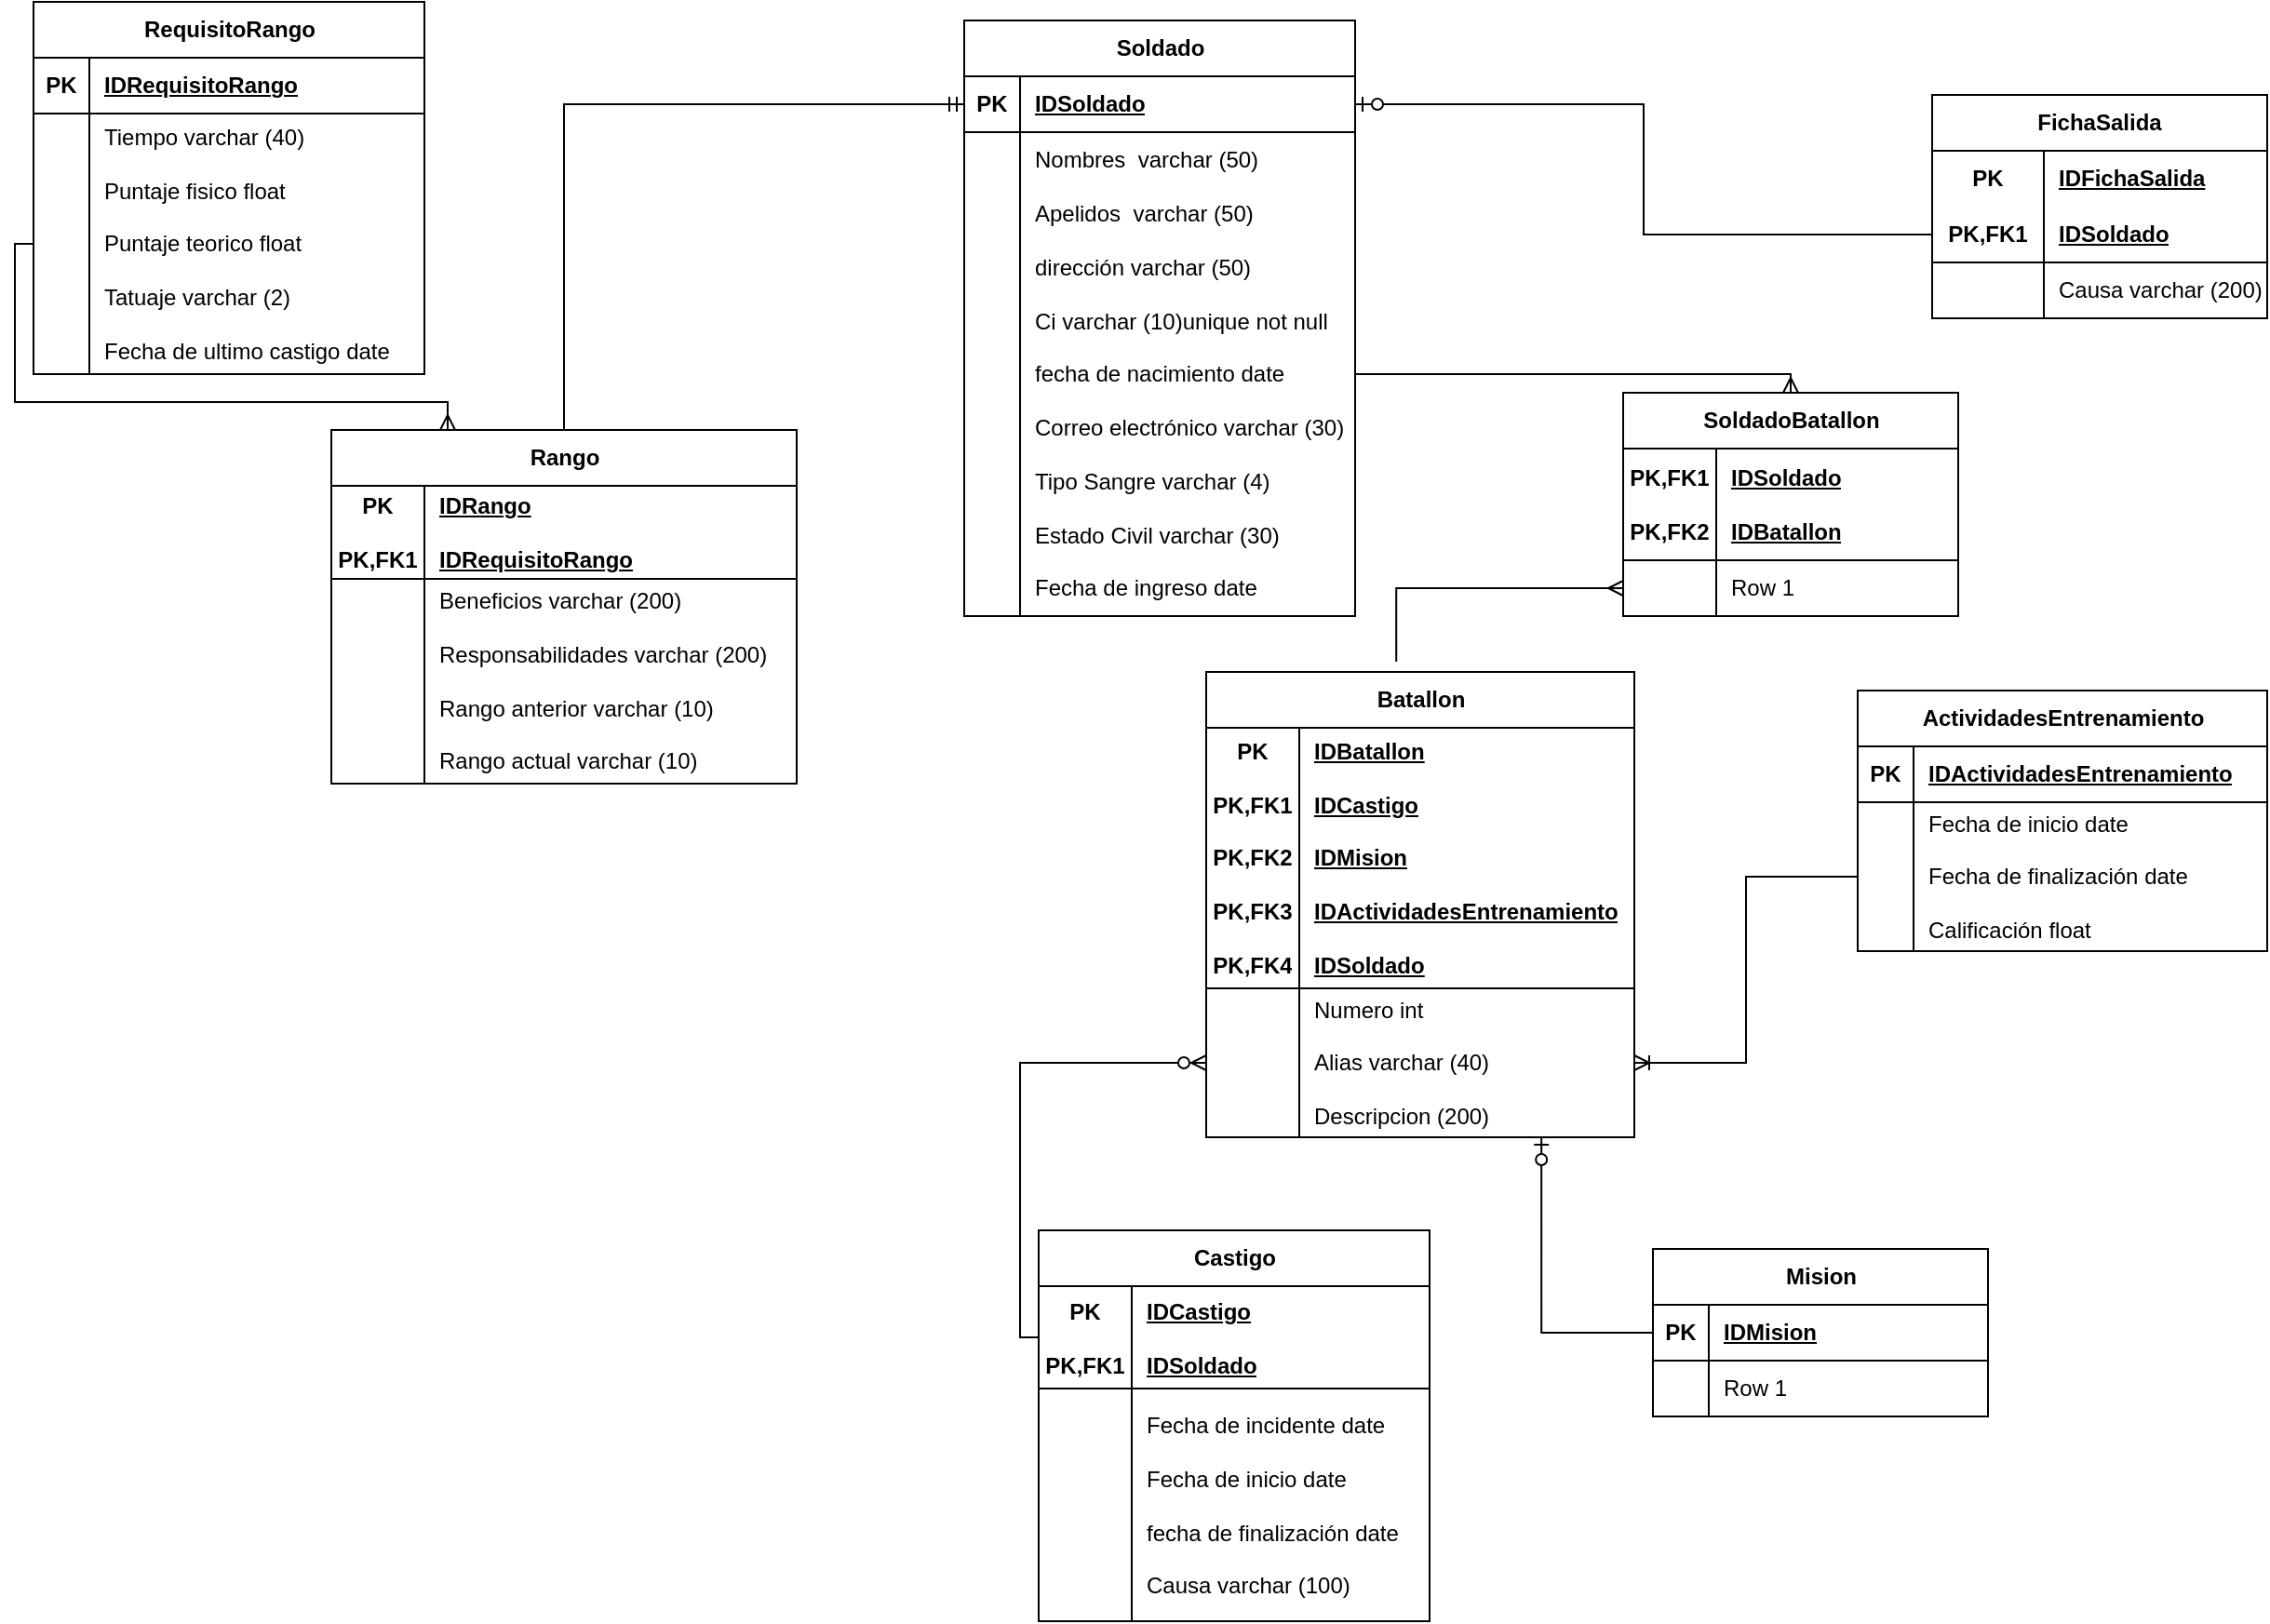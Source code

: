 <mxfile version="22.0.8" type="github">
  <diagram name="Página-1" id="I5onVM6MA086q2riRfuM">
    <mxGraphModel dx="1760" dy="435" grid="1" gridSize="10" guides="1" tooltips="1" connect="1" arrows="1" fold="1" page="1" pageScale="1" pageWidth="827" pageHeight="1169" math="0" shadow="0">
      <root>
        <mxCell id="0" />
        <mxCell id="1" parent="0" />
        <mxCell id="UCRL8LSPZH1KfcMTxocu-1" value="Soldado" style="shape=table;startSize=30;container=1;collapsible=1;childLayout=tableLayout;fixedRows=1;rowLines=0;fontStyle=1;align=center;resizeLast=1;html=1;" parent="1" vertex="1">
          <mxGeometry x="60" y="30" width="210" height="320" as="geometry" />
        </mxCell>
        <mxCell id="UCRL8LSPZH1KfcMTxocu-2" value="" style="shape=tableRow;horizontal=0;startSize=0;swimlaneHead=0;swimlaneBody=0;fillColor=none;collapsible=0;dropTarget=0;points=[[0,0.5],[1,0.5]];portConstraint=eastwest;top=0;left=0;right=0;bottom=1;" parent="UCRL8LSPZH1KfcMTxocu-1" vertex="1">
          <mxGeometry y="30" width="210" height="30" as="geometry" />
        </mxCell>
        <mxCell id="UCRL8LSPZH1KfcMTxocu-3" value="PK" style="shape=partialRectangle;connectable=0;fillColor=none;top=0;left=0;bottom=0;right=0;fontStyle=1;overflow=hidden;whiteSpace=wrap;html=1;" parent="UCRL8LSPZH1KfcMTxocu-2" vertex="1">
          <mxGeometry width="30" height="30" as="geometry">
            <mxRectangle width="30" height="30" as="alternateBounds" />
          </mxGeometry>
        </mxCell>
        <mxCell id="UCRL8LSPZH1KfcMTxocu-4" value="IDSoldado" style="shape=partialRectangle;connectable=0;fillColor=none;top=0;left=0;bottom=0;right=0;align=left;spacingLeft=6;fontStyle=5;overflow=hidden;whiteSpace=wrap;html=1;" parent="UCRL8LSPZH1KfcMTxocu-2" vertex="1">
          <mxGeometry x="30" width="180" height="30" as="geometry">
            <mxRectangle width="180" height="30" as="alternateBounds" />
          </mxGeometry>
        </mxCell>
        <mxCell id="UCRL8LSPZH1KfcMTxocu-5" value="" style="shape=tableRow;horizontal=0;startSize=0;swimlaneHead=0;swimlaneBody=0;fillColor=none;collapsible=0;dropTarget=0;points=[[0,0.5],[1,0.5]];portConstraint=eastwest;top=0;left=0;right=0;bottom=0;" parent="UCRL8LSPZH1KfcMTxocu-1" vertex="1">
          <mxGeometry y="60" width="210" height="260" as="geometry" />
        </mxCell>
        <mxCell id="UCRL8LSPZH1KfcMTxocu-6" value="" style="shape=partialRectangle;connectable=0;fillColor=none;top=0;left=0;bottom=0;right=0;editable=1;overflow=hidden;whiteSpace=wrap;html=1;" parent="UCRL8LSPZH1KfcMTxocu-5" vertex="1">
          <mxGeometry width="30" height="260" as="geometry">
            <mxRectangle width="30" height="260" as="alternateBounds" />
          </mxGeometry>
        </mxCell>
        <mxCell id="UCRL8LSPZH1KfcMTxocu-7" value="&lt;font style=&quot;border-color: var(--border-color); vertical-align: inherit;&quot;&gt;Nombres&amp;nbsp;&lt;/font&gt;&lt;font style=&quot;border-color: var(--border-color); vertical-align: inherit;&quot;&gt;&amp;nbsp;varchar (50)&lt;/font&gt;&lt;br style=&quot;border-color: var(--border-color);&quot;&gt;&lt;br style=&quot;border-color: var(--border-color);&quot;&gt;&lt;font style=&quot;border-color: var(--border-color); vertical-align: inherit;&quot;&gt;&lt;font style=&quot;border-color: var(--border-color); vertical-align: inherit;&quot;&gt;&lt;font style=&quot;border-color: var(--border-color); vertical-align: inherit;&quot;&gt;&lt;font style=&quot;border-color: var(--border-color); vertical-align: inherit;&quot;&gt;&lt;font style=&quot;border-color: var(--border-color); vertical-align: inherit;&quot;&gt;&lt;font style=&quot;border-color: var(--border-color); vertical-align: inherit;&quot;&gt;&lt;font style=&quot;border-color: var(--border-color); vertical-align: inherit;&quot;&gt;&lt;font style=&quot;border-color: var(--border-color); vertical-align: inherit;&quot;&gt;&lt;font style=&quot;border-color: var(--border-color); vertical-align: inherit;&quot;&gt;&lt;font style=&quot;border-color: var(--border-color); vertical-align: inherit;&quot;&gt;&lt;font style=&quot;border-color: var(--border-color); vertical-align: inherit;&quot;&gt;&lt;font style=&quot;border-color: var(--border-color); vertical-align: inherit;&quot;&gt;&lt;font style=&quot;border-color: var(--border-color); vertical-align: inherit;&quot;&gt;&lt;font style=&quot;border-color: var(--border-color); vertical-align: inherit;&quot;&gt;&lt;font style=&quot;border-color: var(--border-color); vertical-align: inherit;&quot;&gt;&lt;font style=&quot;border-color: var(--border-color); vertical-align: inherit;&quot;&gt;&lt;font style=&quot;border-color: var(--border-color); vertical-align: inherit;&quot;&gt;&lt;font style=&quot;border-color: var(--border-color); vertical-align: inherit;&quot;&gt;&lt;font style=&quot;border-color: var(--border-color); vertical-align: inherit;&quot;&gt;&lt;font style=&quot;border-color: var(--border-color); vertical-align: inherit;&quot;&gt;&lt;font style=&quot;border-color: var(--border-color); vertical-align: inherit;&quot;&gt;Apelidos&amp;nbsp;&lt;/font&gt;&lt;/font&gt;&lt;/font&gt;&lt;/font&gt;&lt;/font&gt;&lt;/font&gt;&lt;/font&gt;&lt;/font&gt;&lt;/font&gt;&lt;/font&gt;&lt;/font&gt;&lt;/font&gt;&lt;/font&gt;&lt;/font&gt;&lt;/font&gt;&lt;/font&gt;&lt;/font&gt;&lt;/font&gt;&lt;/font&gt;&lt;/font&gt;&lt;font style=&quot;border-color: var(--border-color); vertical-align: inherit;&quot;&gt;&lt;font style=&quot;border-color: var(--border-color); vertical-align: inherit;&quot;&gt;&lt;font style=&quot;border-color: var(--border-color); vertical-align: inherit;&quot;&gt;&lt;font style=&quot;border-color: var(--border-color); vertical-align: inherit;&quot;&gt;&lt;font style=&quot;border-color: var(--border-color); vertical-align: inherit;&quot;&gt;&lt;font style=&quot;border-color: var(--border-color); vertical-align: inherit;&quot;&gt;&lt;font style=&quot;border-color: var(--border-color); vertical-align: inherit;&quot;&gt;&lt;font style=&quot;border-color: var(--border-color); vertical-align: inherit;&quot;&gt;&amp;nbsp;varchar (50)&lt;/font&gt;&lt;/font&gt;&lt;/font&gt;&lt;/font&gt;&lt;/font&gt;&lt;/font&gt;&lt;/font&gt;&lt;/font&gt;&lt;br style=&quot;border-color: var(--border-color);&quot;&gt;&lt;/font&gt;&lt;br style=&quot;border-color: var(--border-color);&quot;&gt;&lt;font style=&quot;border-color: var(--border-color); vertical-align: inherit;&quot;&gt;&lt;font style=&quot;border-color: var(--border-color); vertical-align: inherit;&quot;&gt;&lt;font style=&quot;border-color: var(--border-color); vertical-align: inherit;&quot;&gt;&lt;font style=&quot;border-color: var(--border-color); vertical-align: inherit;&quot;&gt;&lt;font style=&quot;border-color: var(--border-color); vertical-align: inherit;&quot;&gt;&lt;font style=&quot;border-color: var(--border-color); vertical-align: inherit;&quot;&gt;&lt;font style=&quot;border-color: var(--border-color); vertical-align: inherit;&quot;&gt;&lt;font style=&quot;border-color: var(--border-color); vertical-align: inherit;&quot;&gt;&lt;font style=&quot;border-color: var(--border-color); vertical-align: inherit;&quot;&gt;&lt;font style=&quot;border-color: var(--border-color); vertical-align: inherit;&quot;&gt;&lt;font style=&quot;border-color: var(--border-color); vertical-align: inherit;&quot;&gt;&lt;font style=&quot;border-color: var(--border-color); vertical-align: inherit;&quot;&gt;&lt;font style=&quot;border-color: var(--border-color); vertical-align: inherit;&quot;&gt;&lt;font style=&quot;border-color: var(--border-color); vertical-align: inherit;&quot;&gt;&lt;font style=&quot;border-color: var(--border-color); vertical-align: inherit;&quot;&gt;&lt;font style=&quot;border-color: var(--border-color); vertical-align: inherit;&quot;&gt;&lt;font style=&quot;border-color: var(--border-color); vertical-align: inherit;&quot;&gt;dirección&amp;nbsp;&lt;/font&gt;&lt;/font&gt;&lt;/font&gt;&lt;/font&gt;&lt;/font&gt;&lt;/font&gt;&lt;/font&gt;&lt;/font&gt;&lt;/font&gt;&lt;/font&gt;&lt;/font&gt;&lt;/font&gt;&lt;/font&gt;&lt;/font&gt;&lt;/font&gt;&lt;/font&gt;&lt;font style=&quot;border-color: var(--border-color); vertical-align: inherit;&quot;&gt;&lt;font style=&quot;border-color: var(--border-color); vertical-align: inherit;&quot;&gt;&lt;font style=&quot;border-color: var(--border-color); vertical-align: inherit;&quot;&gt;&lt;font style=&quot;border-color: var(--border-color); vertical-align: inherit;&quot;&gt;&lt;font style=&quot;border-color: var(--border-color); vertical-align: inherit;&quot;&gt;&lt;font style=&quot;border-color: var(--border-color); vertical-align: inherit;&quot;&gt;&lt;font style=&quot;border-color: var(--border-color); vertical-align: inherit;&quot;&gt;&lt;font style=&quot;border-color: var(--border-color); vertical-align: inherit;&quot;&gt;varchar (50)&lt;/font&gt;&lt;/font&gt;&lt;/font&gt;&lt;/font&gt;&lt;/font&gt;&lt;/font&gt;&lt;/font&gt;&lt;/font&gt;&lt;br style=&quot;border-color: var(--border-color);&quot;&gt;&lt;/font&gt;&lt;br style=&quot;border-color: var(--border-color);&quot;&gt;&lt;font style=&quot;border-color: var(--border-color); vertical-align: inherit;&quot;&gt;Ci varchar (10)unique not null&lt;/font&gt;&lt;br style=&quot;border-color: var(--border-color);&quot;&gt;&lt;br style=&quot;border-color: var(--border-color);&quot;&gt;&lt;div style=&quot;border-color: var(--border-color);&quot;&gt;&lt;font style=&quot;border-color: var(--border-color); vertical-align: inherit;&quot;&gt;fecha de nacimiento date&lt;/font&gt;&lt;/div&gt;&lt;div style=&quot;border-color: var(--border-color);&quot;&gt;&lt;font style=&quot;border-color: var(--border-color); vertical-align: inherit;&quot;&gt;&lt;br style=&quot;border-color: var(--border-color);&quot;&gt;&lt;/font&gt;&lt;/div&gt;&lt;div style=&quot;border-color: var(--border-color);&quot;&gt;&lt;font style=&quot;border-color: var(--border-color); vertical-align: inherit;&quot;&gt;Correo electrónico varchar (30)&lt;/font&gt;&lt;/div&gt;&lt;div style=&quot;border-color: var(--border-color);&quot;&gt;&lt;br style=&quot;border-color: var(--border-color);&quot;&gt;&lt;/div&gt;&lt;div style=&quot;border-color: var(--border-color);&quot;&gt;&lt;font style=&quot;border-color: var(--border-color); vertical-align: inherit;&quot;&gt;Tipo Sangre varchar (4)&lt;/font&gt;&lt;/div&gt;&lt;div style=&quot;border-color: var(--border-color);&quot;&gt;&lt;font style=&quot;border-color: var(--border-color); vertical-align: inherit;&quot;&gt;&lt;br style=&quot;border-color: var(--border-color);&quot;&gt;&lt;/font&gt;&lt;/div&gt;&lt;div style=&quot;border-color: var(--border-color);&quot;&gt;&lt;font style=&quot;border-color: var(--border-color); vertical-align: inherit;&quot;&gt;Estado Civil varchar (30)&lt;/font&gt;&lt;/div&gt;&lt;div style=&quot;border-color: var(--border-color);&quot;&gt;&lt;font style=&quot;border-color: var(--border-color); vertical-align: inherit;&quot;&gt;&lt;br&gt;&lt;/font&gt;&lt;/div&gt;&lt;div style=&quot;border-color: var(--border-color);&quot;&gt;&lt;font style=&quot;border-color: var(--border-color); vertical-align: inherit;&quot;&gt;Fecha de ingreso date&lt;br&gt;&lt;/font&gt;&lt;/div&gt;" style="shape=partialRectangle;connectable=0;fillColor=none;top=0;left=0;bottom=0;right=0;align=left;spacingLeft=6;overflow=hidden;whiteSpace=wrap;html=1;" parent="UCRL8LSPZH1KfcMTxocu-5" vertex="1">
          <mxGeometry x="30" width="180" height="260" as="geometry">
            <mxRectangle width="180" height="260" as="alternateBounds" />
          </mxGeometry>
        </mxCell>
        <mxCell id="UCRL8LSPZH1KfcMTxocu-27" value="FichaSalida" style="shape=table;startSize=30;container=1;collapsible=1;childLayout=tableLayout;fixedRows=1;rowLines=0;fontStyle=1;align=center;resizeLast=1;html=1;whiteSpace=wrap;" parent="1" vertex="1">
          <mxGeometry x="580" y="70" width="180" height="120" as="geometry">
            <mxRectangle x="450" y="60" width="110" height="30" as="alternateBounds" />
          </mxGeometry>
        </mxCell>
        <mxCell id="UCRL8LSPZH1KfcMTxocu-28" value="" style="shape=tableRow;horizontal=0;startSize=0;swimlaneHead=0;swimlaneBody=0;fillColor=none;collapsible=0;dropTarget=0;points=[[0,0.5],[1,0.5]];portConstraint=eastwest;top=0;left=0;right=0;bottom=0;html=1;" parent="UCRL8LSPZH1KfcMTxocu-27" vertex="1">
          <mxGeometry y="30" width="180" height="30" as="geometry" />
        </mxCell>
        <mxCell id="UCRL8LSPZH1KfcMTxocu-29" value="PK" style="shape=partialRectangle;connectable=0;fillColor=none;top=0;left=0;bottom=0;right=0;fontStyle=1;overflow=hidden;html=1;whiteSpace=wrap;" parent="UCRL8LSPZH1KfcMTxocu-28" vertex="1">
          <mxGeometry width="60" height="30" as="geometry">
            <mxRectangle width="60" height="30" as="alternateBounds" />
          </mxGeometry>
        </mxCell>
        <mxCell id="UCRL8LSPZH1KfcMTxocu-30" value="IDFichaSalida" style="shape=partialRectangle;connectable=0;fillColor=none;top=0;left=0;bottom=0;right=0;align=left;spacingLeft=6;fontStyle=5;overflow=hidden;html=1;whiteSpace=wrap;" parent="UCRL8LSPZH1KfcMTxocu-28" vertex="1">
          <mxGeometry x="60" width="120" height="30" as="geometry">
            <mxRectangle width="120" height="30" as="alternateBounds" />
          </mxGeometry>
        </mxCell>
        <mxCell id="UCRL8LSPZH1KfcMTxocu-31" value="" style="shape=tableRow;horizontal=0;startSize=0;swimlaneHead=0;swimlaneBody=0;fillColor=none;collapsible=0;dropTarget=0;points=[[0,0.5],[1,0.5]];portConstraint=eastwest;top=0;left=0;right=0;bottom=1;html=1;" parent="UCRL8LSPZH1KfcMTxocu-27" vertex="1">
          <mxGeometry y="60" width="180" height="30" as="geometry" />
        </mxCell>
        <mxCell id="UCRL8LSPZH1KfcMTxocu-32" value="PK,FK1" style="shape=partialRectangle;connectable=0;fillColor=none;top=0;left=0;bottom=0;right=0;fontStyle=1;overflow=hidden;html=1;whiteSpace=wrap;" parent="UCRL8LSPZH1KfcMTxocu-31" vertex="1">
          <mxGeometry width="60" height="30" as="geometry">
            <mxRectangle width="60" height="30" as="alternateBounds" />
          </mxGeometry>
        </mxCell>
        <mxCell id="UCRL8LSPZH1KfcMTxocu-33" value="IDSoldado" style="shape=partialRectangle;connectable=0;fillColor=none;top=0;left=0;bottom=0;right=0;align=left;spacingLeft=6;fontStyle=5;overflow=hidden;html=1;whiteSpace=wrap;" parent="UCRL8LSPZH1KfcMTxocu-31" vertex="1">
          <mxGeometry x="60" width="120" height="30" as="geometry">
            <mxRectangle width="120" height="30" as="alternateBounds" />
          </mxGeometry>
        </mxCell>
        <mxCell id="UCRL8LSPZH1KfcMTxocu-34" value="" style="shape=tableRow;horizontal=0;startSize=0;swimlaneHead=0;swimlaneBody=0;fillColor=none;collapsible=0;dropTarget=0;points=[[0,0.5],[1,0.5]];portConstraint=eastwest;top=0;left=0;right=0;bottom=0;html=1;" parent="UCRL8LSPZH1KfcMTxocu-27" vertex="1">
          <mxGeometry y="90" width="180" height="30" as="geometry" />
        </mxCell>
        <mxCell id="UCRL8LSPZH1KfcMTxocu-35" value="" style="shape=partialRectangle;connectable=0;fillColor=none;top=0;left=0;bottom=0;right=0;editable=1;overflow=hidden;html=1;whiteSpace=wrap;" parent="UCRL8LSPZH1KfcMTxocu-34" vertex="1">
          <mxGeometry width="60" height="30" as="geometry">
            <mxRectangle width="60" height="30" as="alternateBounds" />
          </mxGeometry>
        </mxCell>
        <mxCell id="UCRL8LSPZH1KfcMTxocu-36" value="Causa varchar (200)" style="shape=partialRectangle;connectable=0;fillColor=none;top=0;left=0;bottom=0;right=0;align=left;spacingLeft=6;overflow=hidden;html=1;whiteSpace=wrap;" parent="UCRL8LSPZH1KfcMTxocu-34" vertex="1">
          <mxGeometry x="60" width="120" height="30" as="geometry">
            <mxRectangle width="120" height="30" as="alternateBounds" />
          </mxGeometry>
        </mxCell>
        <mxCell id="UCRL8LSPZH1KfcMTxocu-40" value="" style="edgeStyle=orthogonalEdgeStyle;fontSize=12;html=1;endArrow=ERzeroToOne;endFill=1;rounded=0;exitX=0;exitY=0.5;exitDx=0;exitDy=0;" parent="1" source="UCRL8LSPZH1KfcMTxocu-31" target="UCRL8LSPZH1KfcMTxocu-2" edge="1">
          <mxGeometry width="100" height="100" relative="1" as="geometry">
            <mxPoint x="460" y="180" as="sourcePoint" />
            <mxPoint x="560" y="80" as="targetPoint" />
          </mxGeometry>
        </mxCell>
        <mxCell id="UCRL8LSPZH1KfcMTxocu-41" value="Rango" style="shape=table;startSize=30;container=1;collapsible=1;childLayout=tableLayout;fixedRows=1;rowLines=0;fontStyle=1;align=center;resizeLast=1;html=1;" parent="1" vertex="1">
          <mxGeometry x="-280" y="250" width="250" height="190" as="geometry" />
        </mxCell>
        <mxCell id="UCRL8LSPZH1KfcMTxocu-42" value="" style="shape=tableRow;horizontal=0;startSize=0;swimlaneHead=0;swimlaneBody=0;fillColor=none;collapsible=0;dropTarget=0;points=[[0,0.5],[1,0.5]];portConstraint=eastwest;top=0;left=0;right=0;bottom=1;" parent="UCRL8LSPZH1KfcMTxocu-41" vertex="1">
          <mxGeometry y="30" width="250" height="50" as="geometry" />
        </mxCell>
        <mxCell id="UCRL8LSPZH1KfcMTxocu-43" value="PK&lt;br&gt;&lt;br&gt;PK,FK1" style="shape=partialRectangle;connectable=0;fillColor=none;top=0;left=0;bottom=0;right=0;fontStyle=1;overflow=hidden;whiteSpace=wrap;html=1;" parent="UCRL8LSPZH1KfcMTxocu-42" vertex="1">
          <mxGeometry width="50" height="50" as="geometry">
            <mxRectangle width="50" height="50" as="alternateBounds" />
          </mxGeometry>
        </mxCell>
        <mxCell id="UCRL8LSPZH1KfcMTxocu-44" value="IDRango&lt;br&gt;&lt;br&gt;IDRequisitoRango" style="shape=partialRectangle;connectable=0;fillColor=none;top=0;left=0;bottom=0;right=0;align=left;spacingLeft=6;fontStyle=5;overflow=hidden;whiteSpace=wrap;html=1;" parent="UCRL8LSPZH1KfcMTxocu-42" vertex="1">
          <mxGeometry x="50" width="200" height="50" as="geometry">
            <mxRectangle width="200" height="50" as="alternateBounds" />
          </mxGeometry>
        </mxCell>
        <mxCell id="UCRL8LSPZH1KfcMTxocu-45" value="" style="shape=tableRow;horizontal=0;startSize=0;swimlaneHead=0;swimlaneBody=0;fillColor=none;collapsible=0;dropTarget=0;points=[[0,0.5],[1,0.5]];portConstraint=eastwest;top=0;left=0;right=0;bottom=0;" parent="UCRL8LSPZH1KfcMTxocu-41" vertex="1">
          <mxGeometry y="80" width="250" height="110" as="geometry" />
        </mxCell>
        <mxCell id="UCRL8LSPZH1KfcMTxocu-46" value="" style="shape=partialRectangle;connectable=0;fillColor=none;top=0;left=0;bottom=0;right=0;editable=1;overflow=hidden;whiteSpace=wrap;html=1;" parent="UCRL8LSPZH1KfcMTxocu-45" vertex="1">
          <mxGeometry width="50" height="110" as="geometry">
            <mxRectangle width="50" height="110" as="alternateBounds" />
          </mxGeometry>
        </mxCell>
        <mxCell id="UCRL8LSPZH1KfcMTxocu-47" value="Beneficios varchar (200)&lt;br&gt;&lt;br&gt;Responsabilidades varchar (200)&lt;br&gt;&lt;br&gt;Rango anterior varchar (10)&lt;br&gt;&lt;br&gt;Rango actual varchar (10)" style="shape=partialRectangle;connectable=0;fillColor=none;top=0;left=0;bottom=0;right=0;align=left;spacingLeft=6;overflow=hidden;whiteSpace=wrap;html=1;" parent="UCRL8LSPZH1KfcMTxocu-45" vertex="1">
          <mxGeometry x="50" width="200" height="110" as="geometry">
            <mxRectangle width="200" height="110" as="alternateBounds" />
          </mxGeometry>
        </mxCell>
        <mxCell id="UCRL8LSPZH1KfcMTxocu-54" value="" style="edgeStyle=orthogonalEdgeStyle;fontSize=12;html=1;endArrow=ERmandOne;rounded=0;exitX=0.5;exitY=0;exitDx=0;exitDy=0;entryX=0;entryY=0.5;entryDx=0;entryDy=0;" parent="1" source="UCRL8LSPZH1KfcMTxocu-41" target="UCRL8LSPZH1KfcMTxocu-2" edge="1">
          <mxGeometry width="100" height="100" relative="1" as="geometry">
            <mxPoint x="460" y="280" as="sourcePoint" />
            <mxPoint x="270" y="270" as="targetPoint" />
          </mxGeometry>
        </mxCell>
        <mxCell id="UCRL8LSPZH1KfcMTxocu-68" value="Castigo" style="shape=table;startSize=30;container=1;collapsible=1;childLayout=tableLayout;fixedRows=1;rowLines=0;fontStyle=1;align=center;resizeLast=1;html=1;" parent="1" vertex="1">
          <mxGeometry x="100" y="680" width="210" height="210" as="geometry" />
        </mxCell>
        <mxCell id="UCRL8LSPZH1KfcMTxocu-69" value="" style="shape=tableRow;horizontal=0;startSize=0;swimlaneHead=0;swimlaneBody=0;fillColor=none;collapsible=0;dropTarget=0;points=[[0,0.5],[1,0.5]];portConstraint=eastwest;top=0;left=0;right=0;bottom=1;" parent="UCRL8LSPZH1KfcMTxocu-68" vertex="1">
          <mxGeometry y="30" width="210" height="55" as="geometry" />
        </mxCell>
        <mxCell id="UCRL8LSPZH1KfcMTxocu-70" value="PK&lt;br&gt;&lt;br&gt;PK,FK1" style="shape=partialRectangle;connectable=0;fillColor=none;top=0;left=0;bottom=0;right=0;fontStyle=1;overflow=hidden;whiteSpace=wrap;html=1;" parent="UCRL8LSPZH1KfcMTxocu-69" vertex="1">
          <mxGeometry width="50" height="55" as="geometry">
            <mxRectangle width="50" height="55" as="alternateBounds" />
          </mxGeometry>
        </mxCell>
        <mxCell id="UCRL8LSPZH1KfcMTxocu-71" value="IDCastigo&lt;br&gt;&lt;br&gt;IDSoldado" style="shape=partialRectangle;connectable=0;fillColor=none;top=0;left=0;bottom=0;right=0;align=left;spacingLeft=6;fontStyle=5;overflow=hidden;whiteSpace=wrap;html=1;" parent="UCRL8LSPZH1KfcMTxocu-69" vertex="1">
          <mxGeometry x="50" width="160" height="55" as="geometry">
            <mxRectangle width="160" height="55" as="alternateBounds" />
          </mxGeometry>
        </mxCell>
        <mxCell id="UCRL8LSPZH1KfcMTxocu-72" value="" style="shape=tableRow;horizontal=0;startSize=0;swimlaneHead=0;swimlaneBody=0;fillColor=none;collapsible=0;dropTarget=0;points=[[0,0.5],[1,0.5]];portConstraint=eastwest;top=0;left=0;right=0;bottom=0;" parent="UCRL8LSPZH1KfcMTxocu-68" vertex="1">
          <mxGeometry y="85" width="210" height="125" as="geometry" />
        </mxCell>
        <mxCell id="UCRL8LSPZH1KfcMTxocu-73" value="" style="shape=partialRectangle;connectable=0;fillColor=none;top=0;left=0;bottom=0;right=0;editable=1;overflow=hidden;whiteSpace=wrap;html=1;" parent="UCRL8LSPZH1KfcMTxocu-72" vertex="1">
          <mxGeometry width="50" height="125" as="geometry">
            <mxRectangle width="50" height="125" as="alternateBounds" />
          </mxGeometry>
        </mxCell>
        <mxCell id="UCRL8LSPZH1KfcMTxocu-74" value="Fecha de incidente date&lt;br&gt;&lt;br&gt;Fecha de inicio date&lt;br&gt;&lt;br&gt;fecha de&amp;nbsp;finalización date&lt;br&gt;&lt;br&gt;Causa varchar (100)" style="shape=partialRectangle;connectable=0;fillColor=none;top=0;left=0;bottom=0;right=0;align=left;spacingLeft=6;overflow=hidden;whiteSpace=wrap;html=1;" parent="UCRL8LSPZH1KfcMTxocu-72" vertex="1">
          <mxGeometry x="50" width="160" height="125" as="geometry">
            <mxRectangle width="160" height="125" as="alternateBounds" />
          </mxGeometry>
        </mxCell>
        <mxCell id="UCRL8LSPZH1KfcMTxocu-81" value="SoldadoBatallon" style="shape=table;startSize=30;container=1;collapsible=1;childLayout=tableLayout;fixedRows=1;rowLines=0;fontStyle=1;align=center;resizeLast=1;html=1;" parent="1" vertex="1">
          <mxGeometry x="414" y="230" width="180" height="120" as="geometry" />
        </mxCell>
        <mxCell id="UCRL8LSPZH1KfcMTxocu-82" value="" style="shape=tableRow;horizontal=0;startSize=0;swimlaneHead=0;swimlaneBody=0;fillColor=none;collapsible=0;dropTarget=0;points=[[0,0.5],[1,0.5]];portConstraint=eastwest;top=0;left=0;right=0;bottom=1;" parent="UCRL8LSPZH1KfcMTxocu-81" vertex="1">
          <mxGeometry y="30" width="180" height="60" as="geometry" />
        </mxCell>
        <mxCell id="UCRL8LSPZH1KfcMTxocu-83" value="PK,FK1&lt;br&gt;&lt;br&gt;PK,FK2" style="shape=partialRectangle;connectable=0;fillColor=none;top=0;left=0;bottom=0;right=0;fontStyle=1;overflow=hidden;whiteSpace=wrap;html=1;" parent="UCRL8LSPZH1KfcMTxocu-82" vertex="1">
          <mxGeometry width="50" height="60" as="geometry">
            <mxRectangle width="50" height="60" as="alternateBounds" />
          </mxGeometry>
        </mxCell>
        <mxCell id="UCRL8LSPZH1KfcMTxocu-84" value="IDSoldado&lt;br&gt;&lt;br&gt;IDBatallon" style="shape=partialRectangle;connectable=0;fillColor=none;top=0;left=0;bottom=0;right=0;align=left;spacingLeft=6;fontStyle=5;overflow=hidden;whiteSpace=wrap;html=1;" parent="UCRL8LSPZH1KfcMTxocu-82" vertex="1">
          <mxGeometry x="50" width="130" height="60" as="geometry">
            <mxRectangle width="130" height="60" as="alternateBounds" />
          </mxGeometry>
        </mxCell>
        <mxCell id="UCRL8LSPZH1KfcMTxocu-85" value="" style="shape=tableRow;horizontal=0;startSize=0;swimlaneHead=0;swimlaneBody=0;fillColor=none;collapsible=0;dropTarget=0;points=[[0,0.5],[1,0.5]];portConstraint=eastwest;top=0;left=0;right=0;bottom=0;" parent="UCRL8LSPZH1KfcMTxocu-81" vertex="1">
          <mxGeometry y="90" width="180" height="30" as="geometry" />
        </mxCell>
        <mxCell id="UCRL8LSPZH1KfcMTxocu-86" value="" style="shape=partialRectangle;connectable=0;fillColor=none;top=0;left=0;bottom=0;right=0;editable=1;overflow=hidden;whiteSpace=wrap;html=1;" parent="UCRL8LSPZH1KfcMTxocu-85" vertex="1">
          <mxGeometry width="50" height="30" as="geometry">
            <mxRectangle width="50" height="30" as="alternateBounds" />
          </mxGeometry>
        </mxCell>
        <mxCell id="UCRL8LSPZH1KfcMTxocu-87" value="Row 1" style="shape=partialRectangle;connectable=0;fillColor=none;top=0;left=0;bottom=0;right=0;align=left;spacingLeft=6;overflow=hidden;whiteSpace=wrap;html=1;" parent="UCRL8LSPZH1KfcMTxocu-85" vertex="1">
          <mxGeometry x="50" width="130" height="30" as="geometry">
            <mxRectangle width="130" height="30" as="alternateBounds" />
          </mxGeometry>
        </mxCell>
        <mxCell id="UCRL8LSPZH1KfcMTxocu-94" value="Batallon" style="shape=table;startSize=30;container=1;collapsible=1;childLayout=tableLayout;fixedRows=1;rowLines=0;fontStyle=1;align=center;resizeLast=1;html=1;" parent="1" vertex="1">
          <mxGeometry x="190" y="380" width="230" height="250" as="geometry">
            <mxRectangle x="190" y="370" width="90" height="30" as="alternateBounds" />
          </mxGeometry>
        </mxCell>
        <mxCell id="UCRL8LSPZH1KfcMTxocu-95" value="" style="shape=tableRow;horizontal=0;startSize=0;swimlaneHead=0;swimlaneBody=0;fillColor=none;collapsible=0;dropTarget=0;points=[[0,0.5],[1,0.5]];portConstraint=eastwest;top=0;left=0;right=0;bottom=1;" parent="UCRL8LSPZH1KfcMTxocu-94" vertex="1">
          <mxGeometry y="30" width="230" height="140" as="geometry" />
        </mxCell>
        <mxCell id="UCRL8LSPZH1KfcMTxocu-96" value="PK&lt;br&gt;&lt;br&gt;PK,FK1&lt;br&gt;&lt;br&gt;PK,FK2&lt;br&gt;&lt;br&gt;PK,FK3&lt;br&gt;&lt;br&gt;PK,FK4" style="shape=partialRectangle;connectable=0;fillColor=none;top=0;left=0;bottom=0;right=0;fontStyle=1;overflow=hidden;whiteSpace=wrap;html=1;" parent="UCRL8LSPZH1KfcMTxocu-95" vertex="1">
          <mxGeometry width="50" height="140" as="geometry">
            <mxRectangle width="50" height="140" as="alternateBounds" />
          </mxGeometry>
        </mxCell>
        <mxCell id="UCRL8LSPZH1KfcMTxocu-97" value="IDBatallon&lt;br&gt;&lt;br&gt;IDCastigo&lt;br&gt;&lt;br&gt;IDMision&lt;br&gt;&lt;br&gt;IDActividadesEntrenamiento&lt;br&gt;&lt;br&gt;IDSoldado" style="shape=partialRectangle;connectable=0;fillColor=none;top=0;left=0;bottom=0;right=0;align=left;spacingLeft=6;fontStyle=5;overflow=hidden;whiteSpace=wrap;html=1;" parent="UCRL8LSPZH1KfcMTxocu-95" vertex="1">
          <mxGeometry x="50" width="180" height="140" as="geometry">
            <mxRectangle width="180" height="140" as="alternateBounds" />
          </mxGeometry>
        </mxCell>
        <mxCell id="UCRL8LSPZH1KfcMTxocu-98" value="" style="shape=tableRow;horizontal=0;startSize=0;swimlaneHead=0;swimlaneBody=0;fillColor=none;collapsible=0;dropTarget=0;points=[[0,0.5],[1,0.5]];portConstraint=eastwest;top=0;left=0;right=0;bottom=0;" parent="UCRL8LSPZH1KfcMTxocu-94" vertex="1">
          <mxGeometry y="170" width="230" height="80" as="geometry" />
        </mxCell>
        <mxCell id="UCRL8LSPZH1KfcMTxocu-99" value="" style="shape=partialRectangle;connectable=0;fillColor=none;top=0;left=0;bottom=0;right=0;editable=1;overflow=hidden;whiteSpace=wrap;html=1;" parent="UCRL8LSPZH1KfcMTxocu-98" vertex="1">
          <mxGeometry width="50" height="80" as="geometry">
            <mxRectangle width="50" height="80" as="alternateBounds" />
          </mxGeometry>
        </mxCell>
        <mxCell id="UCRL8LSPZH1KfcMTxocu-100" value="Numero int&lt;br&gt;&lt;br&gt;Alias varchar (40)&lt;br&gt;&lt;br&gt;Descripcion (200)" style="shape=partialRectangle;connectable=0;fillColor=none;top=0;left=0;bottom=0;right=0;align=left;spacingLeft=6;overflow=hidden;whiteSpace=wrap;html=1;" parent="UCRL8LSPZH1KfcMTxocu-98" vertex="1">
          <mxGeometry x="50" width="180" height="80" as="geometry">
            <mxRectangle width="180" height="80" as="alternateBounds" />
          </mxGeometry>
        </mxCell>
        <mxCell id="UCRL8LSPZH1KfcMTxocu-107" value="ActividadesEntrenamiento" style="shape=table;startSize=30;container=1;collapsible=1;childLayout=tableLayout;fixedRows=1;rowLines=0;fontStyle=1;align=center;resizeLast=1;html=1;" parent="1" vertex="1">
          <mxGeometry x="540" y="390" width="220" height="140" as="geometry" />
        </mxCell>
        <mxCell id="UCRL8LSPZH1KfcMTxocu-108" value="" style="shape=tableRow;horizontal=0;startSize=0;swimlaneHead=0;swimlaneBody=0;fillColor=none;collapsible=0;dropTarget=0;points=[[0,0.5],[1,0.5]];portConstraint=eastwest;top=0;left=0;right=0;bottom=1;" parent="UCRL8LSPZH1KfcMTxocu-107" vertex="1">
          <mxGeometry y="30" width="220" height="30" as="geometry" />
        </mxCell>
        <mxCell id="UCRL8LSPZH1KfcMTxocu-109" value="PK" style="shape=partialRectangle;connectable=0;fillColor=none;top=0;left=0;bottom=0;right=0;fontStyle=1;overflow=hidden;whiteSpace=wrap;html=1;" parent="UCRL8LSPZH1KfcMTxocu-108" vertex="1">
          <mxGeometry width="30" height="30" as="geometry">
            <mxRectangle width="30" height="30" as="alternateBounds" />
          </mxGeometry>
        </mxCell>
        <mxCell id="UCRL8LSPZH1KfcMTxocu-110" value="IDActividadesEntrenamiento" style="shape=partialRectangle;connectable=0;fillColor=none;top=0;left=0;bottom=0;right=0;align=left;spacingLeft=6;fontStyle=5;overflow=hidden;whiteSpace=wrap;html=1;" parent="UCRL8LSPZH1KfcMTxocu-108" vertex="1">
          <mxGeometry x="30" width="190" height="30" as="geometry">
            <mxRectangle width="190" height="30" as="alternateBounds" />
          </mxGeometry>
        </mxCell>
        <mxCell id="UCRL8LSPZH1KfcMTxocu-111" value="" style="shape=tableRow;horizontal=0;startSize=0;swimlaneHead=0;swimlaneBody=0;fillColor=none;collapsible=0;dropTarget=0;points=[[0,0.5],[1,0.5]];portConstraint=eastwest;top=0;left=0;right=0;bottom=0;" parent="UCRL8LSPZH1KfcMTxocu-107" vertex="1">
          <mxGeometry y="60" width="220" height="80" as="geometry" />
        </mxCell>
        <mxCell id="UCRL8LSPZH1KfcMTxocu-112" value="" style="shape=partialRectangle;connectable=0;fillColor=none;top=0;left=0;bottom=0;right=0;editable=1;overflow=hidden;whiteSpace=wrap;html=1;" parent="UCRL8LSPZH1KfcMTxocu-111" vertex="1">
          <mxGeometry width="30" height="80" as="geometry">
            <mxRectangle width="30" height="80" as="alternateBounds" />
          </mxGeometry>
        </mxCell>
        <mxCell id="UCRL8LSPZH1KfcMTxocu-113" value="Fecha de inicio date&lt;br&gt;&lt;br&gt;Fecha de&amp;nbsp;finalización date&lt;br&gt;&lt;br&gt;Calificación float&amp;nbsp;" style="shape=partialRectangle;connectable=0;fillColor=none;top=0;left=0;bottom=0;right=0;align=left;spacingLeft=6;overflow=hidden;whiteSpace=wrap;html=1;" parent="UCRL8LSPZH1KfcMTxocu-111" vertex="1">
          <mxGeometry x="30" width="190" height="80" as="geometry">
            <mxRectangle width="190" height="80" as="alternateBounds" />
          </mxGeometry>
        </mxCell>
        <mxCell id="UCRL8LSPZH1KfcMTxocu-120" value="" style="edgeStyle=orthogonalEdgeStyle;fontSize=12;html=1;endArrow=ERoneToMany;rounded=0;entryX=1;entryY=0.5;entryDx=0;entryDy=0;exitX=0;exitY=0.5;exitDx=0;exitDy=0;" parent="1" source="UCRL8LSPZH1KfcMTxocu-111" target="UCRL8LSPZH1KfcMTxocu-98" edge="1">
          <mxGeometry width="100" height="100" relative="1" as="geometry">
            <mxPoint x="460" y="580" as="sourcePoint" />
            <mxPoint x="480" y="655" as="targetPoint" />
          </mxGeometry>
        </mxCell>
        <mxCell id="UCRL8LSPZH1KfcMTxocu-122" value="" style="edgeStyle=orthogonalEdgeStyle;fontSize=12;html=1;endArrow=ERmany;rounded=0;exitX=1;exitY=0.5;exitDx=0;exitDy=0;entryX=0.5;entryY=0;entryDx=0;entryDy=0;" parent="1" source="UCRL8LSPZH1KfcMTxocu-5" target="UCRL8LSPZH1KfcMTxocu-81" edge="1">
          <mxGeometry width="100" height="100" relative="1" as="geometry">
            <mxPoint x="460" y="380" as="sourcePoint" />
            <mxPoint x="310" y="330" as="targetPoint" />
          </mxGeometry>
        </mxCell>
        <mxCell id="UCRL8LSPZH1KfcMTxocu-123" value="" style="edgeStyle=orthogonalEdgeStyle;fontSize=12;html=1;endArrow=ERmany;rounded=0;exitX=0.444;exitY=-0.022;exitDx=0;exitDy=0;exitPerimeter=0;entryX=0;entryY=0.5;entryDx=0;entryDy=0;" parent="1" source="UCRL8LSPZH1KfcMTxocu-94" target="UCRL8LSPZH1KfcMTxocu-85" edge="1">
          <mxGeometry width="100" height="100" relative="1" as="geometry">
            <mxPoint x="350" y="405" as="sourcePoint" />
            <mxPoint x="370" y="450" as="targetPoint" />
          </mxGeometry>
        </mxCell>
        <mxCell id="UCRL8LSPZH1KfcMTxocu-124" value="" style="edgeStyle=orthogonalEdgeStyle;fontSize=12;html=1;endArrow=ERzeroToMany;endFill=1;rounded=0;entryX=0;entryY=0.5;entryDx=0;entryDy=0;exitX=0;exitY=0.5;exitDx=0;exitDy=0;" parent="1" source="UCRL8LSPZH1KfcMTxocu-69" target="UCRL8LSPZH1KfcMTxocu-98" edge="1">
          <mxGeometry width="100" height="100" relative="1" as="geometry">
            <mxPoint x="460" y="680" as="sourcePoint" />
            <mxPoint x="560" y="580" as="targetPoint" />
          </mxGeometry>
        </mxCell>
        <mxCell id="UCRL8LSPZH1KfcMTxocu-125" value="Mision" style="shape=table;startSize=30;container=1;collapsible=1;childLayout=tableLayout;fixedRows=1;rowLines=0;fontStyle=1;align=center;resizeLast=1;html=1;" parent="1" vertex="1">
          <mxGeometry x="430" y="690" width="180" height="90" as="geometry" />
        </mxCell>
        <mxCell id="UCRL8LSPZH1KfcMTxocu-126" value="" style="shape=tableRow;horizontal=0;startSize=0;swimlaneHead=0;swimlaneBody=0;fillColor=none;collapsible=0;dropTarget=0;points=[[0,0.5],[1,0.5]];portConstraint=eastwest;top=0;left=0;right=0;bottom=1;" parent="UCRL8LSPZH1KfcMTxocu-125" vertex="1">
          <mxGeometry y="30" width="180" height="30" as="geometry" />
        </mxCell>
        <mxCell id="UCRL8LSPZH1KfcMTxocu-127" value="PK" style="shape=partialRectangle;connectable=0;fillColor=none;top=0;left=0;bottom=0;right=0;fontStyle=1;overflow=hidden;whiteSpace=wrap;html=1;" parent="UCRL8LSPZH1KfcMTxocu-126" vertex="1">
          <mxGeometry width="30" height="30" as="geometry">
            <mxRectangle width="30" height="30" as="alternateBounds" />
          </mxGeometry>
        </mxCell>
        <mxCell id="UCRL8LSPZH1KfcMTxocu-128" value="IDMision" style="shape=partialRectangle;connectable=0;fillColor=none;top=0;left=0;bottom=0;right=0;align=left;spacingLeft=6;fontStyle=5;overflow=hidden;whiteSpace=wrap;html=1;" parent="UCRL8LSPZH1KfcMTxocu-126" vertex="1">
          <mxGeometry x="30" width="150" height="30" as="geometry">
            <mxRectangle width="150" height="30" as="alternateBounds" />
          </mxGeometry>
        </mxCell>
        <mxCell id="UCRL8LSPZH1KfcMTxocu-129" value="" style="shape=tableRow;horizontal=0;startSize=0;swimlaneHead=0;swimlaneBody=0;fillColor=none;collapsible=0;dropTarget=0;points=[[0,0.5],[1,0.5]];portConstraint=eastwest;top=0;left=0;right=0;bottom=0;" parent="UCRL8LSPZH1KfcMTxocu-125" vertex="1">
          <mxGeometry y="60" width="180" height="30" as="geometry" />
        </mxCell>
        <mxCell id="UCRL8LSPZH1KfcMTxocu-130" value="" style="shape=partialRectangle;connectable=0;fillColor=none;top=0;left=0;bottom=0;right=0;editable=1;overflow=hidden;whiteSpace=wrap;html=1;" parent="UCRL8LSPZH1KfcMTxocu-129" vertex="1">
          <mxGeometry width="30" height="30" as="geometry">
            <mxRectangle width="30" height="30" as="alternateBounds" />
          </mxGeometry>
        </mxCell>
        <mxCell id="UCRL8LSPZH1KfcMTxocu-131" value="Row 1" style="shape=partialRectangle;connectable=0;fillColor=none;top=0;left=0;bottom=0;right=0;align=left;spacingLeft=6;overflow=hidden;whiteSpace=wrap;html=1;" parent="UCRL8LSPZH1KfcMTxocu-129" vertex="1">
          <mxGeometry x="30" width="150" height="30" as="geometry">
            <mxRectangle width="150" height="30" as="alternateBounds" />
          </mxGeometry>
        </mxCell>
        <mxCell id="UCRL8LSPZH1KfcMTxocu-138" value="" style="edgeStyle=orthogonalEdgeStyle;fontSize=12;html=1;endArrow=ERzeroToOne;endFill=1;rounded=0;exitX=0;exitY=0.5;exitDx=0;exitDy=0;entryX=0.783;entryY=1;entryDx=0;entryDy=0;entryPerimeter=0;" parent="1" source="UCRL8LSPZH1KfcMTxocu-126" target="UCRL8LSPZH1KfcMTxocu-98" edge="1">
          <mxGeometry width="100" height="100" relative="1" as="geometry">
            <mxPoint x="590" y="245" as="sourcePoint" />
            <mxPoint x="380" y="660" as="targetPoint" />
          </mxGeometry>
        </mxCell>
        <mxCell id="UCRL8LSPZH1KfcMTxocu-140" value="RequisitoRango" style="shape=table;startSize=30;container=1;collapsible=1;childLayout=tableLayout;fixedRows=1;rowLines=0;fontStyle=1;align=center;resizeLast=1;html=1;" parent="1" vertex="1">
          <mxGeometry x="-440" y="20" width="210" height="200" as="geometry" />
        </mxCell>
        <mxCell id="UCRL8LSPZH1KfcMTxocu-141" value="" style="shape=tableRow;horizontal=0;startSize=0;swimlaneHead=0;swimlaneBody=0;fillColor=none;collapsible=0;dropTarget=0;points=[[0,0.5],[1,0.5]];portConstraint=eastwest;top=0;left=0;right=0;bottom=1;" parent="UCRL8LSPZH1KfcMTxocu-140" vertex="1">
          <mxGeometry y="30" width="210" height="30" as="geometry" />
        </mxCell>
        <mxCell id="UCRL8LSPZH1KfcMTxocu-142" value="PK" style="shape=partialRectangle;connectable=0;fillColor=none;top=0;left=0;bottom=0;right=0;fontStyle=1;overflow=hidden;whiteSpace=wrap;html=1;" parent="UCRL8LSPZH1KfcMTxocu-141" vertex="1">
          <mxGeometry width="30" height="30" as="geometry">
            <mxRectangle width="30" height="30" as="alternateBounds" />
          </mxGeometry>
        </mxCell>
        <mxCell id="UCRL8LSPZH1KfcMTxocu-143" value="IDRequisitoRango" style="shape=partialRectangle;connectable=0;fillColor=none;top=0;left=0;bottom=0;right=0;align=left;spacingLeft=6;fontStyle=5;overflow=hidden;whiteSpace=wrap;html=1;" parent="UCRL8LSPZH1KfcMTxocu-141" vertex="1">
          <mxGeometry x="30" width="180" height="30" as="geometry">
            <mxRectangle width="180" height="30" as="alternateBounds" />
          </mxGeometry>
        </mxCell>
        <mxCell id="UCRL8LSPZH1KfcMTxocu-144" value="" style="shape=tableRow;horizontal=0;startSize=0;swimlaneHead=0;swimlaneBody=0;fillColor=none;collapsible=0;dropTarget=0;points=[[0,0.5],[1,0.5]];portConstraint=eastwest;top=0;left=0;right=0;bottom=0;" parent="UCRL8LSPZH1KfcMTxocu-140" vertex="1">
          <mxGeometry y="60" width="210" height="140" as="geometry" />
        </mxCell>
        <mxCell id="UCRL8LSPZH1KfcMTxocu-145" value="" style="shape=partialRectangle;connectable=0;fillColor=none;top=0;left=0;bottom=0;right=0;editable=1;overflow=hidden;whiteSpace=wrap;html=1;" parent="UCRL8LSPZH1KfcMTxocu-144" vertex="1">
          <mxGeometry width="30" height="140" as="geometry">
            <mxRectangle width="30" height="140" as="alternateBounds" />
          </mxGeometry>
        </mxCell>
        <mxCell id="UCRL8LSPZH1KfcMTxocu-146" value="Tiempo varchar (40)&lt;br&gt;&lt;br&gt;Puntaje fisico float&lt;br&gt;&lt;br&gt;Puntaje teorico float&lt;br&gt;&lt;br&gt;Tatuaje varchar (2)&lt;br&gt;&lt;br&gt;Fecha de ultimo castigo date" style="shape=partialRectangle;connectable=0;fillColor=none;top=0;left=0;bottom=0;right=0;align=left;spacingLeft=6;overflow=hidden;whiteSpace=wrap;html=1;" parent="UCRL8LSPZH1KfcMTxocu-144" vertex="1">
          <mxGeometry x="30" width="180" height="140" as="geometry">
            <mxRectangle width="180" height="140" as="alternateBounds" />
          </mxGeometry>
        </mxCell>
        <mxCell id="UCRL8LSPZH1KfcMTxocu-153" value="" style="edgeStyle=orthogonalEdgeStyle;fontSize=12;html=1;endArrow=ERmany;rounded=0;entryX=0.25;entryY=0;entryDx=0;entryDy=0;exitX=0;exitY=0.5;exitDx=0;exitDy=0;" parent="1" source="UCRL8LSPZH1KfcMTxocu-144" target="UCRL8LSPZH1KfcMTxocu-41" edge="1">
          <mxGeometry width="100" height="100" relative="1" as="geometry">
            <mxPoint x="270" y="340" as="sourcePoint" />
            <mxPoint x="370" y="240" as="targetPoint" />
          </mxGeometry>
        </mxCell>
      </root>
    </mxGraphModel>
  </diagram>
</mxfile>
